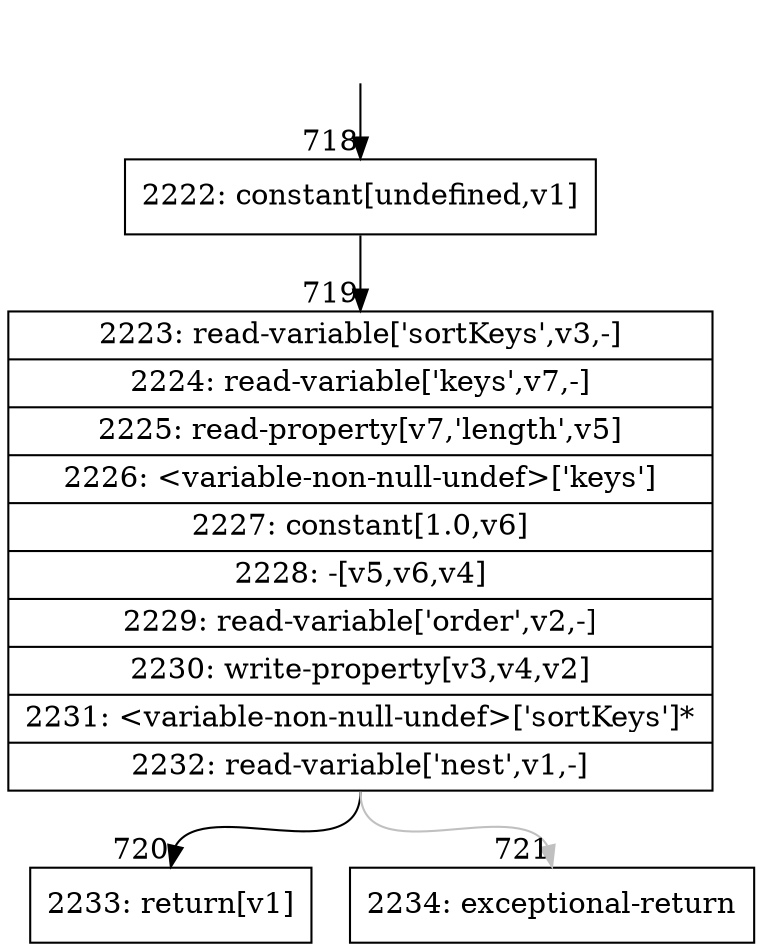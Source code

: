 digraph {
rankdir="TD"
BB_entry66[shape=none,label=""];
BB_entry66 -> BB718 [tailport=s, headport=n, headlabel="    718"]
BB718 [shape=record label="{2222: constant[undefined,v1]}" ] 
BB718 -> BB719 [tailport=s, headport=n, headlabel="      719"]
BB719 [shape=record label="{2223: read-variable['sortKeys',v3,-]|2224: read-variable['keys',v7,-]|2225: read-property[v7,'length',v5]|2226: \<variable-non-null-undef\>['keys']|2227: constant[1.0,v6]|2228: -[v5,v6,v4]|2229: read-variable['order',v2,-]|2230: write-property[v3,v4,v2]|2231: \<variable-non-null-undef\>['sortKeys']*|2232: read-variable['nest',v1,-]}" ] 
BB719 -> BB720 [tailport=s, headport=n, headlabel="      720"]
BB719 -> BB721 [tailport=s, headport=n, color=gray, headlabel="      721"]
BB720 [shape=record label="{2233: return[v1]}" ] 
BB721 [shape=record label="{2234: exceptional-return}" ] 
//#$~ 421
}
